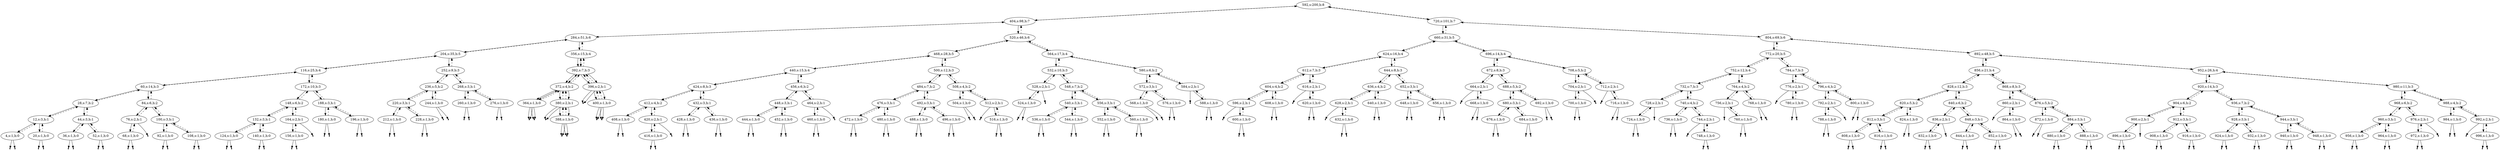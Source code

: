 digraph Blahblah{
{rank = same ; "592"};
nulll4 [shape=point];
4 -> nulll4;
4[label="4,s:1,h:0"];
4 -> 12[style=dashed];
nullr4 [shape=point];
4 -> nullr4;
12 -> 4;
12[label="12,s:3,h:1"];
12 -> 28[style=dashed];
nulll20 [shape=point];
20 -> nulll20;
20[label="20,s:1,h:0"];
20 -> 12[style=dashed];
nullr20 [shape=point];
20 -> nullr20;
12 -> 20;
28 -> 12;
28[label="28,s:7,h:2"];
28 -> 60[style=dashed];
nulll36 [shape=point];
36 -> nulll36;
36[label="36,s:1,h:0"];
36 -> 44[style=dashed];
nullr36 [shape=point];
36 -> nullr36;
44 -> 36;
44[label="44,s:3,h:1"];
44 -> 28[style=dashed];
nulll52 [shape=point];
52 -> nulll52;
52[label="52,s:1,h:0"];
52 -> 44[style=dashed];
nullr52 [shape=point];
52 -> nullr52;
44 -> 52;
28 -> 44;
60 -> 28;
60[label="60,s:14,h:3"];
60 -> 116[style=dashed];
nulll68 [shape=point];
68 -> nulll68;
68[label="68,s:1,h:0"];
68 -> 76[style=dashed];
nullr68 [shape=point];
68 -> nullr68;
76 -> 68;
76[label="76,s:2,h:1"];
76 -> 84[style=dashed];
nullr76 [shape=point];
76 -> nullr76;
84 -> 76;
84[label="84,s:6,h:2"];
84 -> 60[style=dashed];
nulll92 [shape=point];
92 -> nulll92;
92[label="92,s:1,h:0"];
92 -> 100[style=dashed];
nullr92 [shape=point];
92 -> nullr92;
100 -> 92;
100[label="100,s:3,h:1"];
100 -> 84[style=dashed];
nulll108 [shape=point];
108 -> nulll108;
108[label="108,s:1,h:0"];
108 -> 100[style=dashed];
nullr108 [shape=point];
108 -> nullr108;
100 -> 108;
84 -> 100;
60 -> 84;
116 -> 60;
116[label="116,s:25,h:4"];
116 -> 204[style=dashed];
nulll124 [shape=point];
124 -> nulll124;
124[label="124,s:1,h:0"];
124 -> 132[style=dashed];
nullr124 [shape=point];
124 -> nullr124;
132 -> 124;
132[label="132,s:3,h:1"];
132 -> 148[style=dashed];
nulll140 [shape=point];
140 -> nulll140;
140[label="140,s:1,h:0"];
140 -> 132[style=dashed];
nullr140 [shape=point];
140 -> nullr140;
132 -> 140;
148 -> 132;
148[label="148,s:6,h:2"];
148 -> 172[style=dashed];
nulll156 [shape=point];
156 -> nulll156;
156[label="156,s:1,h:0"];
156 -> 164[style=dashed];
nullr156 [shape=point];
156 -> nullr156;
164 -> 156;
164[label="164,s:2,h:1"];
164 -> 148[style=dashed];
nullr164 [shape=point];
164 -> nullr164;
148 -> 164;
172 -> 148;
172[label="172,s:10,h:3"];
172 -> 116[style=dashed];
nulll180 [shape=point];
180 -> nulll180;
180[label="180,s:1,h:0"];
180 -> 188[style=dashed];
nullr180 [shape=point];
180 -> nullr180;
188 -> 180;
188[label="188,s:3,h:1"];
188 -> 172[style=dashed];
nulll196 [shape=point];
196 -> nulll196;
196[label="196,s:1,h:0"];
196 -> 188[style=dashed];
nullr196 [shape=point];
196 -> nullr196;
188 -> 196;
172 -> 188;
116 -> 172;
204 -> 116;
204[label="204,s:35,h:5"];
204 -> 284[style=dashed];
nulll212 [shape=point];
212 -> nulll212;
212[label="212,s:1,h:0"];
212 -> 220[style=dashed];
nullr212 [shape=point];
212 -> nullr212;
220 -> 212;
220[label="220,s:3,h:1"];
220 -> 236[style=dashed];
nulll228 [shape=point];
228 -> nulll228;
228[label="228,s:1,h:0"];
228 -> 220[style=dashed];
nullr228 [shape=point];
228 -> nullr228;
220 -> 228;
236 -> 220;
236[label="236,s:5,h:2"];
236 -> 252[style=dashed];
nulll244 [shape=point];
244 -> nulll244;
244[label="244,s:1,h:0"];
244 -> 236[style=dashed];
nullr244 [shape=point];
244 -> nullr244;
236 -> 244;
252 -> 236;
252[label="252,s:9,h:3"];
252 -> 204[style=dashed];
nulll260 [shape=point];
260 -> nulll260;
260[label="260,s:1,h:0"];
260 -> 268[style=dashed];
nullr260 [shape=point];
260 -> nullr260;
268 -> 260;
268[label="268,s:3,h:1"];
268 -> 252[style=dashed];
nulll276 [shape=point];
276 -> nulll276;
276[label="276,s:1,h:0"];
276 -> 268[style=dashed];
nullr276 [shape=point];
276 -> nullr276;
268 -> 276;
252 -> 268;
204 -> 252;
284 -> 204;
284[label="284,s:51,h:6"];
284 -> 404[style=dashed];
nulll364 [shape=point];
364 -> nulll364;
364[label="364,s:1,h:0"];
364 -> 372[style=dashed];
nullr364 [shape=point];
364 -> nullr364;
372 -> 364;
372[label="372,s:4,h:2"];
372 -> 392[style=dashed];
nulll380 [shape=point];
380 -> nulll380;
380[label="380,s:2,h:1"];
380 -> 372[style=dashed];
nulll388 [shape=point];
388 -> nulll388;
388[label="388,s:1,h:0"];
388 -> 380[style=dashed];
nullr388 [shape=point];
388 -> nullr388;
380 -> 388;
372 -> 380;
392 -> 372;
392[label="392,s:7,h:3"];
392 -> 356[style=dashed];
nulll396 [shape=point];
396 -> nulll396;
396[label="396,s:2,h:1"];
396 -> 392[style=dashed];
nulll400 [shape=point];
400 -> nulll400;
400[label="400,s:1,h:0"];
400 -> 396[style=dashed];
nullr400 [shape=point];
400 -> nullr400;
396 -> 400;
392 -> 396;
356 -> 392;
356[label="356,s:15,h:4"];
356 -> 284[style=dashed];
nulll364 [shape=point];
364 -> nulll364;
364[label="364,s:1,h:0"];
364 -> 372[style=dashed];
nullr364 [shape=point];
364 -> nullr364;
372 -> 364;
372[label="372,s:4,h:2"];
372 -> 392[style=dashed];
nulll380 [shape=point];
380 -> nulll380;
380[label="380,s:2,h:1"];
380 -> 372[style=dashed];
nulll388 [shape=point];
388 -> nulll388;
388[label="388,s:1,h:0"];
388 -> 380[style=dashed];
nullr388 [shape=point];
388 -> nullr388;
380 -> 388;
372 -> 380;
392 -> 372;
392[label="392,s:7,h:3"];
392 -> 356[style=dashed];
nulll396 [shape=point];
396 -> nulll396;
396[label="396,s:2,h:1"];
396 -> 392[style=dashed];
nulll400 [shape=point];
400 -> nulll400;
400[label="400,s:1,h:0"];
400 -> 396[style=dashed];
nullr400 [shape=point];
400 -> nullr400;
396 -> 400;
392 -> 396;
356 -> 392;
284 -> 356;
404 -> 284;
404[label="404,s:98,h:7"];
404 -> 592[style=dashed];
nulll408 [shape=point];
408 -> nulll408;
408[label="408,s:1,h:0"];
408 -> 412[style=dashed];
nullr408 [shape=point];
408 -> nullr408;
412 -> 408;
412[label="412,s:4,h:2"];
412 -> 424[style=dashed];
nulll416 [shape=point];
416 -> nulll416;
416[label="416,s:1,h:0"];
416 -> 420[style=dashed];
nullr416 [shape=point];
416 -> nullr416;
420 -> 416;
420[label="420,s:2,h:1"];
420 -> 412[style=dashed];
nullr420 [shape=point];
420 -> nullr420;
412 -> 420;
424 -> 412;
424[label="424,s:8,h:3"];
424 -> 440[style=dashed];
nulll428 [shape=point];
428 -> nulll428;
428[label="428,s:1,h:0"];
428 -> 432[style=dashed];
nullr428 [shape=point];
428 -> nullr428;
432 -> 428;
432[label="432,s:3,h:1"];
432 -> 424[style=dashed];
nulll436 [shape=point];
436 -> nulll436;
436[label="436,s:1,h:0"];
436 -> 432[style=dashed];
nullr436 [shape=point];
436 -> nullr436;
432 -> 436;
424 -> 432;
440 -> 424;
440[label="440,s:15,h:4"];
440 -> 468[style=dashed];
nulll444 [shape=point];
444 -> nulll444;
444[label="444,s:1,h:0"];
444 -> 448[style=dashed];
nullr444 [shape=point];
444 -> nullr444;
448 -> 444;
448[label="448,s:3,h:1"];
448 -> 456[style=dashed];
nulll452 [shape=point];
452 -> nulll452;
452[label="452,s:1,h:0"];
452 -> 448[style=dashed];
nullr452 [shape=point];
452 -> nullr452;
448 -> 452;
456 -> 448;
456[label="456,s:6,h:2"];
456 -> 440[style=dashed];
nulll460 [shape=point];
460 -> nulll460;
460[label="460,s:1,h:0"];
460 -> 464[style=dashed];
nullr460 [shape=point];
460 -> nullr460;
464 -> 460;
464[label="464,s:2,h:1"];
464 -> 456[style=dashed];
nullr464 [shape=point];
464 -> nullr464;
456 -> 464;
440 -> 456;
468 -> 440;
468[label="468,s:28,h:5"];
468 -> 520[style=dashed];
nulll472 [shape=point];
472 -> nulll472;
472[label="472,s:1,h:0"];
472 -> 476[style=dashed];
nullr472 [shape=point];
472 -> nullr472;
476 -> 472;
476[label="476,s:3,h:1"];
476 -> 484[style=dashed];
nulll480 [shape=point];
480 -> nulll480;
480[label="480,s:1,h:0"];
480 -> 476[style=dashed];
nullr480 [shape=point];
480 -> nullr480;
476 -> 480;
484 -> 476;
484[label="484,s:7,h:2"];
484 -> 500[style=dashed];
nulll488 [shape=point];
488 -> nulll488;
488[label="488,s:1,h:0"];
488 -> 492[style=dashed];
nullr488 [shape=point];
488 -> nullr488;
492 -> 488;
492[label="492,s:3,h:1"];
492 -> 484[style=dashed];
nulll496 [shape=point];
496 -> nulll496;
496[label="496,s:1,h:0"];
496 -> 492[style=dashed];
nullr496 [shape=point];
496 -> nullr496;
492 -> 496;
484 -> 492;
500 -> 484;
500[label="500,s:12,h:3"];
500 -> 468[style=dashed];
nulll504 [shape=point];
504 -> nulll504;
504[label="504,s:1,h:0"];
504 -> 508[style=dashed];
nullr504 [shape=point];
504 -> nullr504;
508 -> 504;
508[label="508,s:4,h:2"];
508 -> 500[style=dashed];
nulll512 [shape=point];
512 -> nulll512;
512[label="512,s:2,h:1"];
512 -> 508[style=dashed];
nulll516 [shape=point];
516 -> nulll516;
516[label="516,s:1,h:0"];
516 -> 512[style=dashed];
nullr516 [shape=point];
516 -> nullr516;
512 -> 516;
508 -> 512;
500 -> 508;
468 -> 500;
520 -> 468;
520[label="520,s:46,h:6"];
520 -> 404[style=dashed];
nulll524 [shape=point];
524 -> nulll524;
524[label="524,s:1,h:0"];
524 -> 528[style=dashed];
nullr524 [shape=point];
524 -> nullr524;
528 -> 524;
528[label="528,s:2,h:1"];
528 -> 532[style=dashed];
nullr528 [shape=point];
528 -> nullr528;
532 -> 528;
532[label="532,s:10,h:3"];
532 -> 564[style=dashed];
nulll536 [shape=point];
536 -> nulll536;
536[label="536,s:1,h:0"];
536 -> 540[style=dashed];
nullr536 [shape=point];
536 -> nullr536;
540 -> 536;
540[label="540,s:3,h:1"];
540 -> 548[style=dashed];
nulll544 [shape=point];
544 -> nulll544;
544[label="544,s:1,h:0"];
544 -> 540[style=dashed];
nullr544 [shape=point];
544 -> nullr544;
540 -> 544;
548 -> 540;
548[label="548,s:7,h:2"];
548 -> 532[style=dashed];
nulll552 [shape=point];
552 -> nulll552;
552[label="552,s:1,h:0"];
552 -> 556[style=dashed];
nullr552 [shape=point];
552 -> nullr552;
556 -> 552;
556[label="556,s:3,h:1"];
556 -> 548[style=dashed];
nulll560 [shape=point];
560 -> nulll560;
560[label="560,s:1,h:0"];
560 -> 556[style=dashed];
nullr560 [shape=point];
560 -> nullr560;
556 -> 560;
548 -> 556;
532 -> 548;
564 -> 532;
564[label="564,s:17,h:4"];
564 -> 520[style=dashed];
nulll568 [shape=point];
568 -> nulll568;
568[label="568,s:1,h:0"];
568 -> 572[style=dashed];
nullr568 [shape=point];
568 -> nullr568;
572 -> 568;
572[label="572,s:3,h:1"];
572 -> 580[style=dashed];
nulll576 [shape=point];
576 -> nulll576;
576[label="576,s:1,h:0"];
576 -> 572[style=dashed];
nullr576 [shape=point];
576 -> nullr576;
572 -> 576;
580 -> 572;
580[label="580,s:6,h:2"];
580 -> 564[style=dashed];
nulll584 [shape=point];
584 -> nulll584;
584[label="584,s:2,h:1"];
584 -> 580[style=dashed];
nulll588 [shape=point];
588 -> nulll588;
588[label="588,s:1,h:0"];
588 -> 584[style=dashed];
nullr588 [shape=point];
588 -> nullr588;
584 -> 588;
580 -> 584;
564 -> 580;
520 -> 564;
404 -> 520;
592 -> 404;
592[label="592,s:200,h:8"];
nulll596 [shape=point];
596 -> nulll596;
596[label="596,s:2,h:1"];
596 -> 604[style=dashed];
nulll600 [shape=point];
600 -> nulll600;
600[label="600,s:1,h:0"];
600 -> 596[style=dashed];
nullr600 [shape=point];
600 -> nullr600;
596 -> 600;
604 -> 596;
604[label="604,s:4,h:2"];
604 -> 612[style=dashed];
nulll608 [shape=point];
608 -> nulll608;
608[label="608,s:1,h:0"];
608 -> 604[style=dashed];
nullr608 [shape=point];
608 -> nullr608;
604 -> 608;
612 -> 604;
612[label="612,s:7,h:3"];
612 -> 624[style=dashed];
nulll616 [shape=point];
616 -> nulll616;
616[label="616,s:2,h:1"];
616 -> 612[style=dashed];
nulll620 [shape=point];
620 -> nulll620;
620[label="620,s:1,h:0"];
620 -> 616[style=dashed];
nullr620 [shape=point];
620 -> nullr620;
616 -> 620;
612 -> 616;
624 -> 612;
624[label="624,s:16,h:4"];
624 -> 660[style=dashed];
nulll628 [shape=point];
628 -> nulll628;
628[label="628,s:2,h:1"];
628 -> 636[style=dashed];
nulll632 [shape=point];
632 -> nulll632;
632[label="632,s:1,h:0"];
632 -> 628[style=dashed];
nullr632 [shape=point];
632 -> nullr632;
628 -> 632;
636 -> 628;
636[label="636,s:4,h:2"];
636 -> 644[style=dashed];
nulll640 [shape=point];
640 -> nulll640;
640[label="640,s:1,h:0"];
640 -> 636[style=dashed];
nullr640 [shape=point];
640 -> nullr640;
636 -> 640;
644 -> 636;
644[label="644,s:8,h:3"];
644 -> 624[style=dashed];
nulll648 [shape=point];
648 -> nulll648;
648[label="648,s:1,h:0"];
648 -> 652[style=dashed];
nullr648 [shape=point];
648 -> nullr648;
652 -> 648;
652[label="652,s:3,h:1"];
652 -> 644[style=dashed];
nulll656 [shape=point];
656 -> nulll656;
656[label="656,s:1,h:0"];
656 -> 652[style=dashed];
nullr656 [shape=point];
656 -> nullr656;
652 -> 656;
644 -> 652;
624 -> 644;
660 -> 624;
660[label="660,s:31,h:5"];
660 -> 720[style=dashed];
nulll664 [shape=point];
664 -> nulll664;
664[label="664,s:2,h:1"];
664 -> 672[style=dashed];
nulll668 [shape=point];
668 -> nulll668;
668[label="668,s:1,h:0"];
668 -> 664[style=dashed];
nullr668 [shape=point];
668 -> nullr668;
664 -> 668;
672 -> 664;
672[label="672,s:8,h:3"];
672 -> 696[style=dashed];
nulll676 [shape=point];
676 -> nulll676;
676[label="676,s:1,h:0"];
676 -> 680[style=dashed];
nullr676 [shape=point];
676 -> nullr676;
680 -> 676;
680[label="680,s:3,h:1"];
680 -> 688[style=dashed];
nulll684 [shape=point];
684 -> nulll684;
684[label="684,s:1,h:0"];
684 -> 680[style=dashed];
nullr684 [shape=point];
684 -> nullr684;
680 -> 684;
688 -> 680;
688[label="688,s:5,h:2"];
688 -> 672[style=dashed];
nulll692 [shape=point];
692 -> nulll692;
692[label="692,s:1,h:0"];
692 -> 688[style=dashed];
nullr692 [shape=point];
692 -> nullr692;
688 -> 692;
672 -> 688;
696 -> 672;
696[label="696,s:14,h:4"];
696 -> 660[style=dashed];
nulll700 [shape=point];
700 -> nulll700;
700[label="700,s:1,h:0"];
700 -> 704[style=dashed];
nullr700 [shape=point];
700 -> nullr700;
704 -> 700;
704[label="704,s:2,h:1"];
704 -> 708[style=dashed];
nullr704 [shape=point];
704 -> nullr704;
708 -> 704;
708[label="708,s:5,h:2"];
708 -> 696[style=dashed];
nulll712 [shape=point];
712 -> nulll712;
712[label="712,s:2,h:1"];
712 -> 708[style=dashed];
nulll716 [shape=point];
716 -> nulll716;
716[label="716,s:1,h:0"];
716 -> 712[style=dashed];
nullr716 [shape=point];
716 -> nullr716;
712 -> 716;
708 -> 712;
696 -> 708;
660 -> 696;
720 -> 660;
720[label="720,s:101,h:7"];
720 -> 592[style=dashed];
nulll724 [shape=point];
724 -> nulll724;
724[label="724,s:1,h:0"];
724 -> 728[style=dashed];
nullr724 [shape=point];
724 -> nullr724;
728 -> 724;
728[label="728,s:2,h:1"];
728 -> 732[style=dashed];
nullr728 [shape=point];
728 -> nullr728;
732 -> 728;
732[label="732,s:7,h:3"];
732 -> 752[style=dashed];
nulll736 [shape=point];
736 -> nulll736;
736[label="736,s:1,h:0"];
736 -> 740[style=dashed];
nullr736 [shape=point];
736 -> nullr736;
740 -> 736;
740[label="740,s:4,h:2"];
740 -> 732[style=dashed];
nulll744 [shape=point];
744 -> nulll744;
744[label="744,s:2,h:1"];
744 -> 740[style=dashed];
nulll748 [shape=point];
748 -> nulll748;
748[label="748,s:1,h:0"];
748 -> 744[style=dashed];
nullr748 [shape=point];
748 -> nullr748;
744 -> 748;
740 -> 744;
732 -> 740;
752 -> 732;
752[label="752,s:12,h:4"];
752 -> 772[style=dashed];
nulll756 [shape=point];
756 -> nulll756;
756[label="756,s:2,h:1"];
756 -> 764[style=dashed];
nulll760 [shape=point];
760 -> nulll760;
760[label="760,s:1,h:0"];
760 -> 756[style=dashed];
nullr760 [shape=point];
760 -> nullr760;
756 -> 760;
764 -> 756;
764[label="764,s:4,h:2"];
764 -> 752[style=dashed];
nulll768 [shape=point];
768 -> nulll768;
768[label="768,s:1,h:0"];
768 -> 764[style=dashed];
nullr768 [shape=point];
768 -> nullr768;
764 -> 768;
752 -> 764;
772 -> 752;
772[label="772,s:20,h:5"];
772 -> 804[style=dashed];
nulll776 [shape=point];
776 -> nulll776;
776[label="776,s:2,h:1"];
776 -> 784[style=dashed];
nulll780 [shape=point];
780 -> nulll780;
780[label="780,s:1,h:0"];
780 -> 776[style=dashed];
nullr780 [shape=point];
780 -> nullr780;
776 -> 780;
784 -> 776;
784[label="784,s:7,h:3"];
784 -> 772[style=dashed];
nulll788 [shape=point];
788 -> nulll788;
788[label="788,s:1,h:0"];
788 -> 792[style=dashed];
nullr788 [shape=point];
788 -> nullr788;
792 -> 788;
792[label="792,s:2,h:1"];
792 -> 796[style=dashed];
nullr792 [shape=point];
792 -> nullr792;
796 -> 792;
796[label="796,s:4,h:2"];
796 -> 784[style=dashed];
nulll800 [shape=point];
800 -> nulll800;
800[label="800,s:1,h:0"];
800 -> 796[style=dashed];
nullr800 [shape=point];
800 -> nullr800;
796 -> 800;
784 -> 796;
772 -> 784;
804 -> 772;
804[label="804,s:69,h:6"];
804 -> 720[style=dashed];
nulll808 [shape=point];
808 -> nulll808;
808[label="808,s:1,h:0"];
808 -> 812[style=dashed];
nullr808 [shape=point];
808 -> nullr808;
812 -> 808;
812[label="812,s:3,h:1"];
812 -> 820[style=dashed];
nulll816 [shape=point];
816 -> nulll816;
816[label="816,s:1,h:0"];
816 -> 812[style=dashed];
nullr816 [shape=point];
816 -> nullr816;
812 -> 816;
820 -> 812;
820[label="820,s:5,h:2"];
820 -> 828[style=dashed];
nulll824 [shape=point];
824 -> nulll824;
824[label="824,s:1,h:0"];
824 -> 820[style=dashed];
nullr824 [shape=point];
824 -> nullr824;
820 -> 824;
828 -> 820;
828[label="828,s:12,h:3"];
828 -> 856[style=dashed];
nulll832 [shape=point];
832 -> nulll832;
832[label="832,s:1,h:0"];
832 -> 836[style=dashed];
nullr832 [shape=point];
832 -> nullr832;
836 -> 832;
836[label="836,s:2,h:1"];
836 -> 840[style=dashed];
nullr836 [shape=point];
836 -> nullr836;
840 -> 836;
840[label="840,s:6,h:2"];
840 -> 828[style=dashed];
nulll844 [shape=point];
844 -> nulll844;
844[label="844,s:1,h:0"];
844 -> 848[style=dashed];
nullr844 [shape=point];
844 -> nullr844;
848 -> 844;
848[label="848,s:3,h:1"];
848 -> 840[style=dashed];
nulll852 [shape=point];
852 -> nulll852;
852[label="852,s:1,h:0"];
852 -> 848[style=dashed];
nullr852 [shape=point];
852 -> nullr852;
848 -> 852;
840 -> 848;
828 -> 840;
856 -> 828;
856[label="856,s:21,h:4"];
856 -> 892[style=dashed];
nulll860 [shape=point];
860 -> nulll860;
860[label="860,s:2,h:1"];
860 -> 868[style=dashed];
nulll864 [shape=point];
864 -> nulll864;
864[label="864,s:1,h:0"];
864 -> 860[style=dashed];
nullr864 [shape=point];
864 -> nullr864;
860 -> 864;
868 -> 860;
868[label="868,s:8,h:3"];
868 -> 856[style=dashed];
nulll872 [shape=point];
872 -> nulll872;
872[label="872,s:1,h:0"];
872 -> 876[style=dashed];
nullr872 [shape=point];
872 -> nullr872;
876 -> 872;
876[label="876,s:5,h:2"];
876 -> 868[style=dashed];
nulll880 [shape=point];
880 -> nulll880;
880[label="880,s:1,h:0"];
880 -> 884[style=dashed];
nullr880 [shape=point];
880 -> nullr880;
884 -> 880;
884[label="884,s:3,h:1"];
884 -> 876[style=dashed];
nulll888 [shape=point];
888 -> nulll888;
888[label="888,s:1,h:0"];
888 -> 884[style=dashed];
nullr888 [shape=point];
888 -> nullr888;
884 -> 888;
876 -> 884;
868 -> 876;
856 -> 868;
892 -> 856;
892[label="892,s:48,h:5"];
892 -> 804[style=dashed];
nulll896 [shape=point];
896 -> nulll896;
896[label="896,s:1,h:0"];
896 -> 900[style=dashed];
nullr896 [shape=point];
896 -> nullr896;
900 -> 896;
900[label="900,s:2,h:1"];
900 -> 904[style=dashed];
nullr900 [shape=point];
900 -> nullr900;
904 -> 900;
904[label="904,s:6,h:2"];
904 -> 920[style=dashed];
nulll908 [shape=point];
908 -> nulll908;
908[label="908,s:1,h:0"];
908 -> 912[style=dashed];
nullr908 [shape=point];
908 -> nullr908;
912 -> 908;
912[label="912,s:3,h:1"];
912 -> 904[style=dashed];
nulll916 [shape=point];
916 -> nulll916;
916[label="916,s:1,h:0"];
916 -> 912[style=dashed];
nullr916 [shape=point];
916 -> nullr916;
912 -> 916;
904 -> 912;
920 -> 904;
920[label="920,s:14,h:3"];
920 -> 952[style=dashed];
nulll924 [shape=point];
924 -> nulll924;
924[label="924,s:1,h:0"];
924 -> 928[style=dashed];
nullr924 [shape=point];
924 -> nullr924;
928 -> 924;
928[label="928,s:3,h:1"];
928 -> 936[style=dashed];
nulll932 [shape=point];
932 -> nulll932;
932[label="932,s:1,h:0"];
932 -> 928[style=dashed];
nullr932 [shape=point];
932 -> nullr932;
928 -> 932;
936 -> 928;
936[label="936,s:7,h:2"];
936 -> 920[style=dashed];
nulll940 [shape=point];
940 -> nulll940;
940[label="940,s:1,h:0"];
940 -> 944[style=dashed];
nullr940 [shape=point];
940 -> nullr940;
944 -> 940;
944[label="944,s:3,h:1"];
944 -> 936[style=dashed];
nulll948 [shape=point];
948 -> nulll948;
948[label="948,s:1,h:0"];
948 -> 944[style=dashed];
nullr948 [shape=point];
948 -> nullr948;
944 -> 948;
936 -> 944;
920 -> 936;
952 -> 920;
952[label="952,s:26,h:4"];
952 -> 892[style=dashed];
nulll956 [shape=point];
956 -> nulll956;
956[label="956,s:1,h:0"];
956 -> 960[style=dashed];
nullr956 [shape=point];
956 -> nullr956;
960 -> 956;
960[label="960,s:3,h:1"];
960 -> 968[style=dashed];
nulll964 [shape=point];
964 -> nulll964;
964[label="964,s:1,h:0"];
964 -> 960[style=dashed];
nullr964 [shape=point];
964 -> nullr964;
960 -> 964;
968 -> 960;
968[label="968,s:6,h:2"];
968 -> 980[style=dashed];
nulll972 [shape=point];
972 -> nulll972;
972[label="972,s:1,h:0"];
972 -> 976[style=dashed];
nullr972 [shape=point];
972 -> nullr972;
976 -> 972;
976[label="976,s:2,h:1"];
976 -> 968[style=dashed];
nullr976 [shape=point];
976 -> nullr976;
968 -> 976;
980 -> 968;
980[label="980,s:11,h:3"];
980 -> 952[style=dashed];
nulll984 [shape=point];
984 -> nulll984;
984[label="984,s:1,h:0"];
984 -> 988[style=dashed];
nullr984 [shape=point];
984 -> nullr984;
988 -> 984;
988[label="988,s:4,h:2"];
988 -> 980[style=dashed];
nulll992 [shape=point];
992 -> nulll992;
992[label="992,s:2,h:1"];
992 -> 988[style=dashed];
nulll996 [shape=point];
996 -> nulll996;
996[label="996,s:1,h:0"];
996 -> 992[style=dashed];
nullr996 [shape=point];
996 -> nullr996;
992 -> 996;
988 -> 992;
980 -> 988;
952 -> 980;
892 -> 952;
804 -> 892;
720 -> 804;
592 -> 720;
}